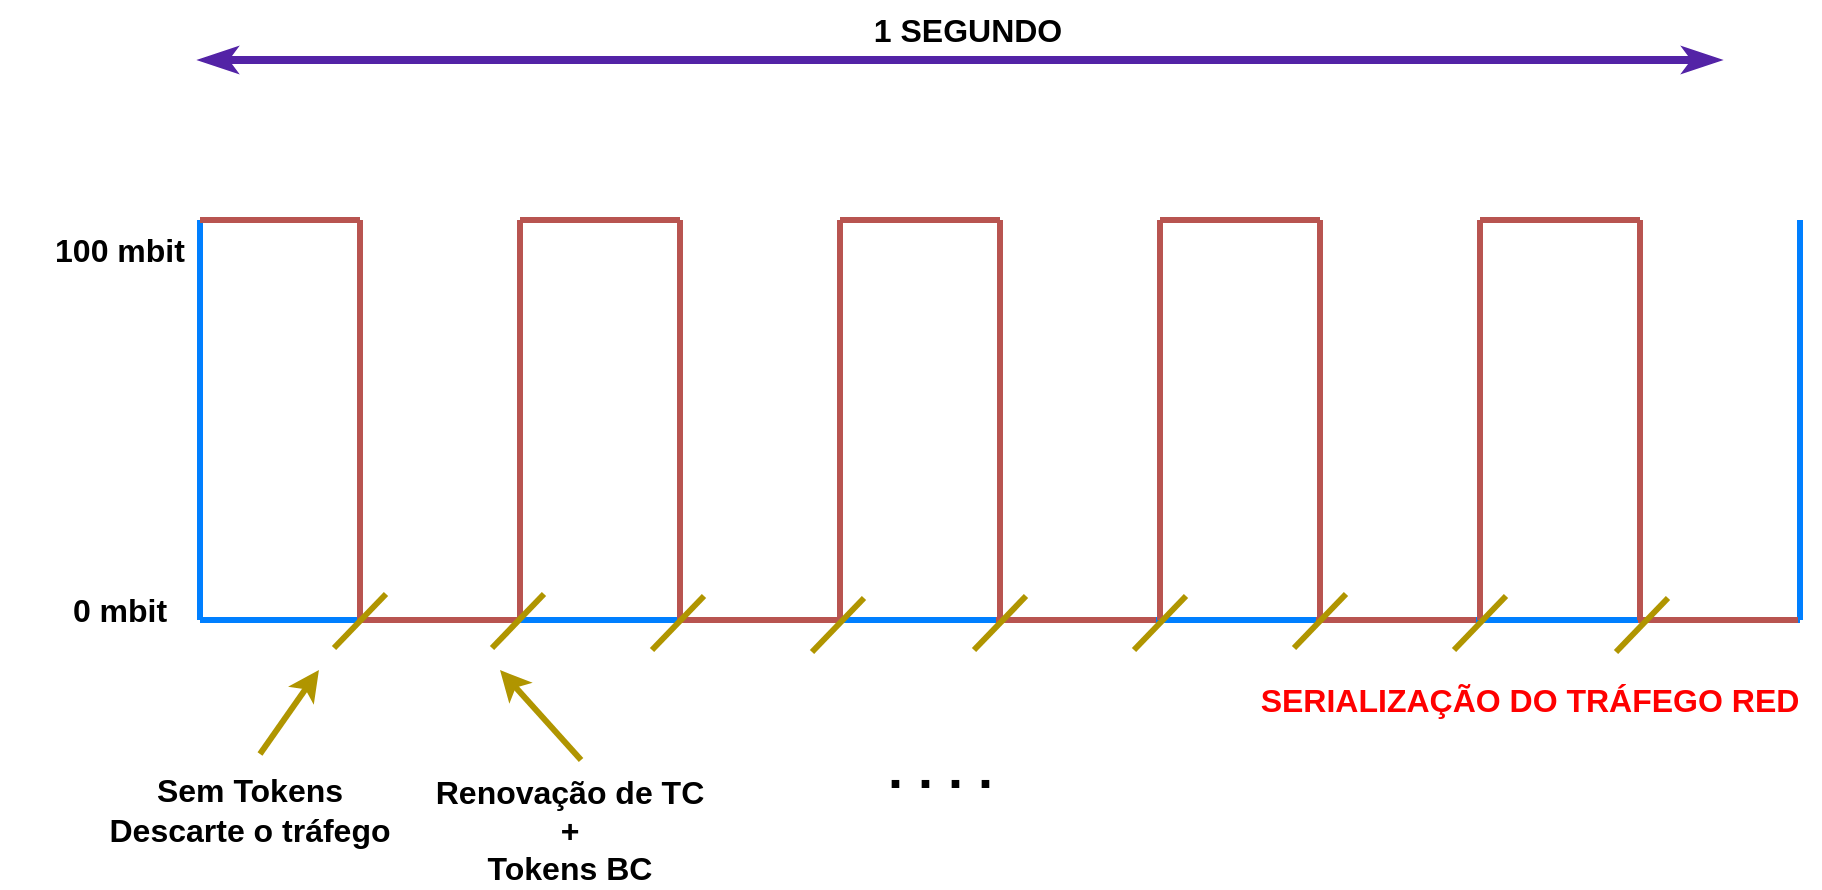 <mxfile version="22.1.11" type="device">
  <diagram name="Página-1" id="4whpAJ8yVQLXmxnpnczF">
    <mxGraphModel dx="2021" dy="716" grid="1" gridSize="10" guides="1" tooltips="1" connect="1" arrows="1" fold="1" page="1" pageScale="1" pageWidth="827" pageHeight="1169" math="0" shadow="0">
      <root>
        <mxCell id="0" />
        <mxCell id="1" parent="0" />
        <mxCell id="3J7ZXyAR9tnkBYV8iA2I-1" value="" style="endArrow=classicThin;html=1;rounded=0;strokeWidth=4;startArrow=classicThin;startFill=1;endFill=1;fillColor=#e1d5e7;strokeColor=#5323A6;" edge="1" parent="1">
          <mxGeometry width="50" height="50" relative="1" as="geometry">
            <mxPoint x="40" y="280" as="sourcePoint" />
            <mxPoint x="800" y="280" as="targetPoint" />
          </mxGeometry>
        </mxCell>
        <mxCell id="3J7ZXyAR9tnkBYV8iA2I-2" value="" style="endArrow=none;html=1;rounded=0;strokeWidth=3;strokeColor=#007FFF;" edge="1" parent="1">
          <mxGeometry width="50" height="50" relative="1" as="geometry">
            <mxPoint x="40" y="560" as="sourcePoint" />
            <mxPoint x="40" y="360" as="targetPoint" />
          </mxGeometry>
        </mxCell>
        <mxCell id="3J7ZXyAR9tnkBYV8iA2I-3" value="" style="endArrow=none;html=1;rounded=0;strokeWidth=3;strokeColor=#007FFF;" edge="1" parent="1">
          <mxGeometry width="50" height="50" relative="1" as="geometry">
            <mxPoint x="840" y="560" as="sourcePoint" />
            <mxPoint x="40" y="560" as="targetPoint" />
          </mxGeometry>
        </mxCell>
        <mxCell id="3J7ZXyAR9tnkBYV8iA2I-4" value="" style="endArrow=none;html=1;rounded=0;strokeWidth=3;strokeColor=#007FFF;" edge="1" parent="1">
          <mxGeometry width="50" height="50" relative="1" as="geometry">
            <mxPoint x="840" y="560" as="sourcePoint" />
            <mxPoint x="840" y="360" as="targetPoint" />
          </mxGeometry>
        </mxCell>
        <mxCell id="3J7ZXyAR9tnkBYV8iA2I-5" value="" style="endArrow=none;html=1;rounded=0;strokeWidth=3;fillColor=#f8cecc;strokeColor=#b85450;" edge="1" parent="1">
          <mxGeometry width="50" height="50" relative="1" as="geometry">
            <mxPoint x="40" y="360" as="sourcePoint" />
            <mxPoint x="120" y="360" as="targetPoint" />
          </mxGeometry>
        </mxCell>
        <mxCell id="3J7ZXyAR9tnkBYV8iA2I-6" value="" style="endArrow=none;html=1;rounded=0;strokeWidth=3;fillColor=#f8cecc;strokeColor=#b85450;" edge="1" parent="1">
          <mxGeometry width="50" height="50" relative="1" as="geometry">
            <mxPoint x="200" y="360" as="sourcePoint" />
            <mxPoint x="280" y="360" as="targetPoint" />
          </mxGeometry>
        </mxCell>
        <mxCell id="3J7ZXyAR9tnkBYV8iA2I-7" value="" style="endArrow=none;html=1;rounded=0;strokeWidth=3;fillColor=#f8cecc;strokeColor=#b85450;" edge="1" parent="1">
          <mxGeometry width="50" height="50" relative="1" as="geometry">
            <mxPoint x="360" y="360" as="sourcePoint" />
            <mxPoint x="440" y="360" as="targetPoint" />
          </mxGeometry>
        </mxCell>
        <mxCell id="3J7ZXyAR9tnkBYV8iA2I-8" value="" style="endArrow=none;html=1;rounded=0;strokeWidth=3;fillColor=#f8cecc;strokeColor=#b85450;" edge="1" parent="1">
          <mxGeometry width="50" height="50" relative="1" as="geometry">
            <mxPoint x="520" y="360" as="sourcePoint" />
            <mxPoint x="600" y="360" as="targetPoint" />
          </mxGeometry>
        </mxCell>
        <mxCell id="3J7ZXyAR9tnkBYV8iA2I-9" value="" style="endArrow=none;html=1;rounded=0;strokeWidth=3;fillColor=#f8cecc;strokeColor=#b85450;" edge="1" parent="1">
          <mxGeometry width="50" height="50" relative="1" as="geometry">
            <mxPoint x="680" y="360" as="sourcePoint" />
            <mxPoint x="760" y="360" as="targetPoint" />
          </mxGeometry>
        </mxCell>
        <mxCell id="3J7ZXyAR9tnkBYV8iA2I-10" value="" style="endArrow=none;html=1;rounded=0;strokeWidth=3;fillColor=#f8cecc;strokeColor=#b85450;" edge="1" parent="1">
          <mxGeometry width="50" height="50" relative="1" as="geometry">
            <mxPoint x="120" y="360" as="sourcePoint" />
            <mxPoint x="120" y="560" as="targetPoint" />
          </mxGeometry>
        </mxCell>
        <mxCell id="3J7ZXyAR9tnkBYV8iA2I-11" value="" style="endArrow=none;html=1;rounded=0;strokeWidth=3;fillColor=#f8cecc;strokeColor=#b85450;" edge="1" parent="1">
          <mxGeometry width="50" height="50" relative="1" as="geometry">
            <mxPoint x="200" y="360" as="sourcePoint" />
            <mxPoint x="200" y="560" as="targetPoint" />
          </mxGeometry>
        </mxCell>
        <mxCell id="3J7ZXyAR9tnkBYV8iA2I-12" value="" style="endArrow=none;html=1;rounded=0;strokeWidth=3;fillColor=#f8cecc;strokeColor=#b85450;" edge="1" parent="1">
          <mxGeometry width="50" height="50" relative="1" as="geometry">
            <mxPoint x="280" y="360" as="sourcePoint" />
            <mxPoint x="280" y="560" as="targetPoint" />
          </mxGeometry>
        </mxCell>
        <mxCell id="3J7ZXyAR9tnkBYV8iA2I-13" value="" style="endArrow=none;html=1;rounded=0;strokeWidth=3;fillColor=#f8cecc;strokeColor=#b85450;" edge="1" parent="1">
          <mxGeometry width="50" height="50" relative="1" as="geometry">
            <mxPoint x="360" y="360" as="sourcePoint" />
            <mxPoint x="360" y="560" as="targetPoint" />
          </mxGeometry>
        </mxCell>
        <mxCell id="3J7ZXyAR9tnkBYV8iA2I-14" value="" style="endArrow=none;html=1;rounded=0;strokeWidth=3;fillColor=#f8cecc;strokeColor=#b85450;" edge="1" parent="1">
          <mxGeometry width="50" height="50" relative="1" as="geometry">
            <mxPoint x="440" y="360" as="sourcePoint" />
            <mxPoint x="440" y="560" as="targetPoint" />
          </mxGeometry>
        </mxCell>
        <mxCell id="3J7ZXyAR9tnkBYV8iA2I-15" value="" style="endArrow=none;html=1;rounded=0;strokeWidth=3;fillColor=#f8cecc;strokeColor=#b85450;" edge="1" parent="1">
          <mxGeometry width="50" height="50" relative="1" as="geometry">
            <mxPoint x="520" y="360" as="sourcePoint" />
            <mxPoint x="520" y="560" as="targetPoint" />
          </mxGeometry>
        </mxCell>
        <mxCell id="3J7ZXyAR9tnkBYV8iA2I-16" value="" style="endArrow=none;html=1;rounded=0;strokeWidth=3;fillColor=#f8cecc;strokeColor=#b85450;" edge="1" parent="1">
          <mxGeometry width="50" height="50" relative="1" as="geometry">
            <mxPoint x="600" y="360" as="sourcePoint" />
            <mxPoint x="600" y="560" as="targetPoint" />
          </mxGeometry>
        </mxCell>
        <mxCell id="3J7ZXyAR9tnkBYV8iA2I-17" value="" style="endArrow=none;html=1;rounded=0;strokeWidth=3;fillColor=#f8cecc;strokeColor=#b85450;" edge="1" parent="1">
          <mxGeometry width="50" height="50" relative="1" as="geometry">
            <mxPoint x="680" y="360" as="sourcePoint" />
            <mxPoint x="680" y="560" as="targetPoint" />
          </mxGeometry>
        </mxCell>
        <mxCell id="3J7ZXyAR9tnkBYV8iA2I-18" value="" style="endArrow=none;html=1;rounded=0;strokeWidth=3;fillColor=#f8cecc;strokeColor=#b85450;" edge="1" parent="1">
          <mxGeometry width="50" height="50" relative="1" as="geometry">
            <mxPoint x="760" y="360" as="sourcePoint" />
            <mxPoint x="760" y="560" as="targetPoint" />
          </mxGeometry>
        </mxCell>
        <mxCell id="3J7ZXyAR9tnkBYV8iA2I-19" value="" style="endArrow=none;html=1;rounded=0;strokeWidth=3;fillColor=#f8cecc;strokeColor=#b85450;" edge="1" parent="1">
          <mxGeometry width="50" height="50" relative="1" as="geometry">
            <mxPoint x="120" y="560" as="sourcePoint" />
            <mxPoint x="200" y="560" as="targetPoint" />
          </mxGeometry>
        </mxCell>
        <mxCell id="3J7ZXyAR9tnkBYV8iA2I-20" value="" style="endArrow=none;html=1;rounded=0;strokeWidth=3;fillColor=#f8cecc;strokeColor=#b85450;" edge="1" parent="1">
          <mxGeometry width="50" height="50" relative="1" as="geometry">
            <mxPoint x="280" y="560" as="sourcePoint" />
            <mxPoint x="360" y="560" as="targetPoint" />
          </mxGeometry>
        </mxCell>
        <mxCell id="3J7ZXyAR9tnkBYV8iA2I-21" value="" style="endArrow=none;html=1;rounded=0;strokeWidth=3;fillColor=#f8cecc;strokeColor=#b85450;" edge="1" parent="1">
          <mxGeometry width="50" height="50" relative="1" as="geometry">
            <mxPoint x="438" y="560" as="sourcePoint" />
            <mxPoint x="518" y="560" as="targetPoint" />
          </mxGeometry>
        </mxCell>
        <mxCell id="3J7ZXyAR9tnkBYV8iA2I-22" value="" style="endArrow=none;html=1;rounded=0;strokeWidth=3;fillColor=#f8cecc;strokeColor=#b85450;" edge="1" parent="1">
          <mxGeometry width="50" height="50" relative="1" as="geometry">
            <mxPoint x="598" y="560" as="sourcePoint" />
            <mxPoint x="678" y="560" as="targetPoint" />
          </mxGeometry>
        </mxCell>
        <mxCell id="3J7ZXyAR9tnkBYV8iA2I-23" value="" style="endArrow=none;html=1;rounded=0;strokeWidth=3;fillColor=#f8cecc;strokeColor=#b85450;" edge="1" parent="1">
          <mxGeometry width="50" height="50" relative="1" as="geometry">
            <mxPoint x="759" y="560" as="sourcePoint" />
            <mxPoint x="839" y="560" as="targetPoint" />
          </mxGeometry>
        </mxCell>
        <mxCell id="3J7ZXyAR9tnkBYV8iA2I-25" value="" style="endArrow=none;html=1;rounded=0;strokeWidth=3;fillColor=#e3c800;strokeColor=#B09500;" edge="1" parent="1">
          <mxGeometry width="50" height="50" relative="1" as="geometry">
            <mxPoint x="107" y="574" as="sourcePoint" />
            <mxPoint x="133" y="547" as="targetPoint" />
          </mxGeometry>
        </mxCell>
        <mxCell id="3J7ZXyAR9tnkBYV8iA2I-26" value="" style="endArrow=none;html=1;rounded=0;strokeWidth=3;fillColor=#e3c800;strokeColor=#B09500;" edge="1" parent="1">
          <mxGeometry width="50" height="50" relative="1" as="geometry">
            <mxPoint x="266" y="575" as="sourcePoint" />
            <mxPoint x="292" y="548" as="targetPoint" />
          </mxGeometry>
        </mxCell>
        <mxCell id="3J7ZXyAR9tnkBYV8iA2I-27" value="" style="endArrow=none;html=1;rounded=0;strokeWidth=3;fillColor=#e3c800;strokeColor=#B09500;" edge="1" parent="1">
          <mxGeometry width="50" height="50" relative="1" as="geometry">
            <mxPoint x="346" y="576" as="sourcePoint" />
            <mxPoint x="372" y="549" as="targetPoint" />
          </mxGeometry>
        </mxCell>
        <mxCell id="3J7ZXyAR9tnkBYV8iA2I-28" value="" style="endArrow=none;html=1;rounded=0;strokeWidth=3;fillColor=#e3c800;strokeColor=#B09500;" edge="1" parent="1">
          <mxGeometry width="50" height="50" relative="1" as="geometry">
            <mxPoint x="427" y="575" as="sourcePoint" />
            <mxPoint x="453" y="548" as="targetPoint" />
          </mxGeometry>
        </mxCell>
        <mxCell id="3J7ZXyAR9tnkBYV8iA2I-29" value="" style="endArrow=none;html=1;rounded=0;strokeWidth=3;fillColor=#e3c800;strokeColor=#B09500;" edge="1" parent="1">
          <mxGeometry width="50" height="50" relative="1" as="geometry">
            <mxPoint x="507" y="575" as="sourcePoint" />
            <mxPoint x="533" y="548" as="targetPoint" />
          </mxGeometry>
        </mxCell>
        <mxCell id="3J7ZXyAR9tnkBYV8iA2I-30" value="" style="endArrow=none;html=1;rounded=0;strokeWidth=3;fillColor=#e3c800;strokeColor=#B09500;" edge="1" parent="1">
          <mxGeometry width="50" height="50" relative="1" as="geometry">
            <mxPoint x="587" y="574" as="sourcePoint" />
            <mxPoint x="613" y="547" as="targetPoint" />
          </mxGeometry>
        </mxCell>
        <mxCell id="3J7ZXyAR9tnkBYV8iA2I-31" value="" style="endArrow=none;html=1;rounded=0;strokeWidth=3;fillColor=#e3c800;strokeColor=#B09500;" edge="1" parent="1">
          <mxGeometry width="50" height="50" relative="1" as="geometry">
            <mxPoint x="667" y="575" as="sourcePoint" />
            <mxPoint x="693" y="548" as="targetPoint" />
          </mxGeometry>
        </mxCell>
        <mxCell id="3J7ZXyAR9tnkBYV8iA2I-32" value="" style="endArrow=none;html=1;rounded=0;strokeWidth=3;fillColor=#e3c800;strokeColor=#B09500;" edge="1" parent="1">
          <mxGeometry width="50" height="50" relative="1" as="geometry">
            <mxPoint x="748" y="576" as="sourcePoint" />
            <mxPoint x="774" y="549" as="targetPoint" />
          </mxGeometry>
        </mxCell>
        <mxCell id="3J7ZXyAR9tnkBYV8iA2I-33" value="" style="endArrow=none;html=1;rounded=0;strokeWidth=3;fillColor=#e3c800;strokeColor=#B09500;" edge="1" parent="1">
          <mxGeometry width="50" height="50" relative="1" as="geometry">
            <mxPoint x="186" y="574" as="sourcePoint" />
            <mxPoint x="212" y="547" as="targetPoint" />
          </mxGeometry>
        </mxCell>
        <mxCell id="3J7ZXyAR9tnkBYV8iA2I-34" value="" style="endArrow=classic;html=1;rounded=0;strokeWidth=3;fillColor=#e3c800;strokeColor=#B09500;startArrow=none;startFill=0;endFill=1;" edge="1" parent="1">
          <mxGeometry width="50" height="50" relative="1" as="geometry">
            <mxPoint x="70" y="627" as="sourcePoint" />
            <mxPoint x="99.474" y="585" as="targetPoint" />
          </mxGeometry>
        </mxCell>
        <mxCell id="3J7ZXyAR9tnkBYV8iA2I-36" value="0 mbit" style="text;html=1;strokeColor=none;fillColor=none;align=center;verticalAlign=middle;whiteSpace=wrap;rounded=0;strokeWidth=7;fontSize=16;fontStyle=1" vertex="1" parent="1">
          <mxGeometry x="-60" y="540" width="120" height="30" as="geometry" />
        </mxCell>
        <mxCell id="3J7ZXyAR9tnkBYV8iA2I-38" value="1 SEGUNDO" style="text;html=1;strokeColor=none;fillColor=none;align=center;verticalAlign=middle;whiteSpace=wrap;rounded=0;strokeWidth=7;fontSize=16;fontStyle=1" vertex="1" parent="1">
          <mxGeometry x="364" y="250" width="120" height="30" as="geometry" />
        </mxCell>
        <mxCell id="3J7ZXyAR9tnkBYV8iA2I-39" value="100 mbit" style="text;html=1;strokeColor=none;fillColor=none;align=center;verticalAlign=middle;whiteSpace=wrap;rounded=0;strokeWidth=7;fontSize=16;fontStyle=1" vertex="1" parent="1">
          <mxGeometry x="-60" y="360" width="120" height="30" as="geometry" />
        </mxCell>
        <mxCell id="3J7ZXyAR9tnkBYV8iA2I-40" value="&lt;div&gt;Sem Tokens&lt;/div&gt;&lt;div&gt;Descarte o tráfego&lt;br&gt;&lt;/div&gt;" style="text;html=1;strokeColor=none;fillColor=none;align=center;verticalAlign=middle;whiteSpace=wrap;rounded=0;strokeWidth=7;fontSize=16;fontStyle=1" vertex="1" parent="1">
          <mxGeometry x="-10" y="640" width="150" height="30" as="geometry" />
        </mxCell>
        <mxCell id="3J7ZXyAR9tnkBYV8iA2I-41" value="" style="endArrow=classic;html=1;rounded=0;strokeWidth=3;fillColor=#e3c800;strokeColor=#B09500;startArrow=none;startFill=0;endFill=1;" edge="1" parent="1">
          <mxGeometry width="50" height="50" relative="1" as="geometry">
            <mxPoint x="230.53" y="630" as="sourcePoint" />
            <mxPoint x="190.004" y="585" as="targetPoint" />
          </mxGeometry>
        </mxCell>
        <mxCell id="3J7ZXyAR9tnkBYV8iA2I-42" value="&lt;div&gt;Renovação de TC +&lt;/div&gt;&lt;div&gt;Tokens BC&lt;br&gt;&lt;/div&gt;" style="text;html=1;strokeColor=none;fillColor=none;align=center;verticalAlign=middle;whiteSpace=wrap;rounded=0;strokeWidth=7;fontSize=16;fontStyle=1" vertex="1" parent="1">
          <mxGeometry x="150" y="650" width="150" height="30" as="geometry" />
        </mxCell>
        <mxCell id="3J7ZXyAR9tnkBYV8iA2I-43" value=". . . .&amp;nbsp; " style="text;html=1;strokeColor=none;fillColor=none;align=center;verticalAlign=middle;whiteSpace=wrap;rounded=0;strokeWidth=7;fontSize=27;fontStyle=1" vertex="1" parent="1">
          <mxGeometry x="339" y="620" width="150" height="30" as="geometry" />
        </mxCell>
        <mxCell id="3J7ZXyAR9tnkBYV8iA2I-44" value="SERIALIZAÇÃO DO TRÁFEGO RED" style="text;html=1;strokeColor=none;fillColor=none;align=center;verticalAlign=middle;whiteSpace=wrap;rounded=0;strokeWidth=7;fontSize=16;fontStyle=1;fontColor=#FF0000;" vertex="1" parent="1">
          <mxGeometry x="560" y="585" width="290" height="30" as="geometry" />
        </mxCell>
      </root>
    </mxGraphModel>
  </diagram>
</mxfile>
